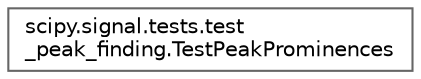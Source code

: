 digraph "Graphical Class Hierarchy"
{
 // LATEX_PDF_SIZE
  bgcolor="transparent";
  edge [fontname=Helvetica,fontsize=10,labelfontname=Helvetica,labelfontsize=10];
  node [fontname=Helvetica,fontsize=10,shape=box,height=0.2,width=0.4];
  rankdir="LR";
  Node0 [id="Node000000",label="scipy.signal.tests.test\l_peak_finding.TestPeakProminences",height=0.2,width=0.4,color="grey40", fillcolor="white", style="filled",URL="$d0/d76/classscipy_1_1signal_1_1tests_1_1test__peak__finding_1_1TestPeakProminences.html",tooltip=" "];
}
